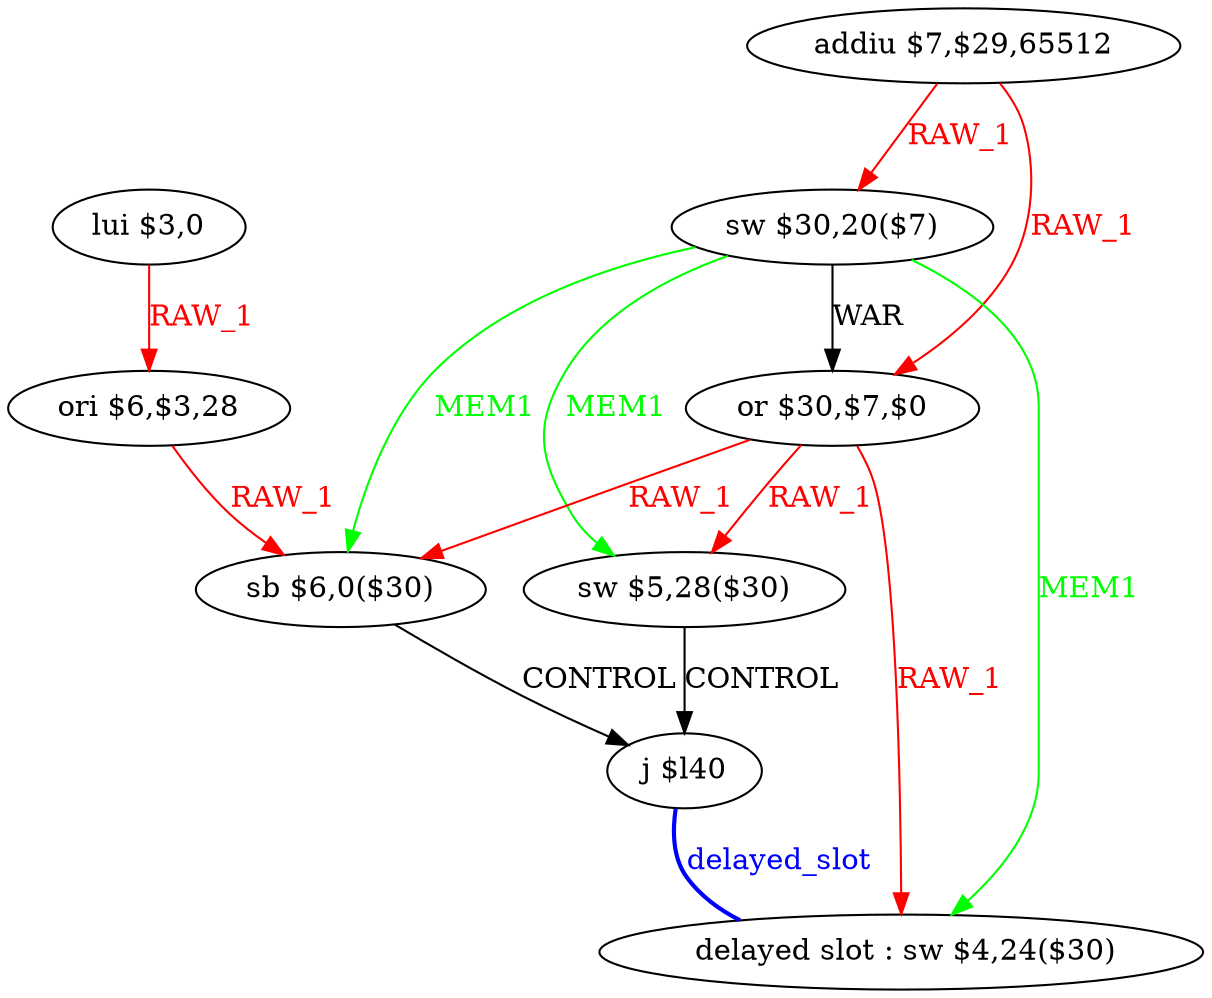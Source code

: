 digraph G1 {
node [shape = ellipse];
i8 [label = " delayed slot : sw $4,24($30)"] ;
i7 ->  i8 [style = bold, dir= none, fontcolor = blue, color = blue, label= "delayed_slot"];
i7 [label = "j $l40"] ;
i0 [label = "addiu $7,$29,65512"] ;
i0 ->  i2 [color = red, fontcolor = red, label= "RAW_1"];
i0 ->  i3 [color = red, fontcolor = red, label= "RAW_1"];
i2 [label = "sw $30,20($7)"] ;
i2 ->  i3 [label= "WAR"];
i2 ->  i5 [color = green, fontcolor = green, label= "MEM1"];
i2 ->  i6 [color = green, fontcolor = green, label= "MEM1"];
i2 ->  i8 [color = green, fontcolor = green, label= "MEM1"];
i3 [label = "or $30,$7,$0"] ;
i3 ->  i5 [color = red, fontcolor = red, label= "RAW_1"];
i3 ->  i6 [color = red, fontcolor = red, label= "RAW_1"];
i3 ->  i8 [color = red, fontcolor = red, label= "RAW_1"];
i5 [label = "sw $5,28($30)"] ;
i5 ->  i7 [label= "CONTROL"];
i6 [label = "sb $6,0($30)"] ;
i6 ->  i7 [label= "CONTROL"];
i1 [label = "lui $3,0"] ;
i1 ->  i4 [color = red, fontcolor = red, label= "RAW_1"];
i4 [label = "ori $6,$3,28"] ;
i4 ->  i6 [color = red, fontcolor = red, label= "RAW_1"];
}
